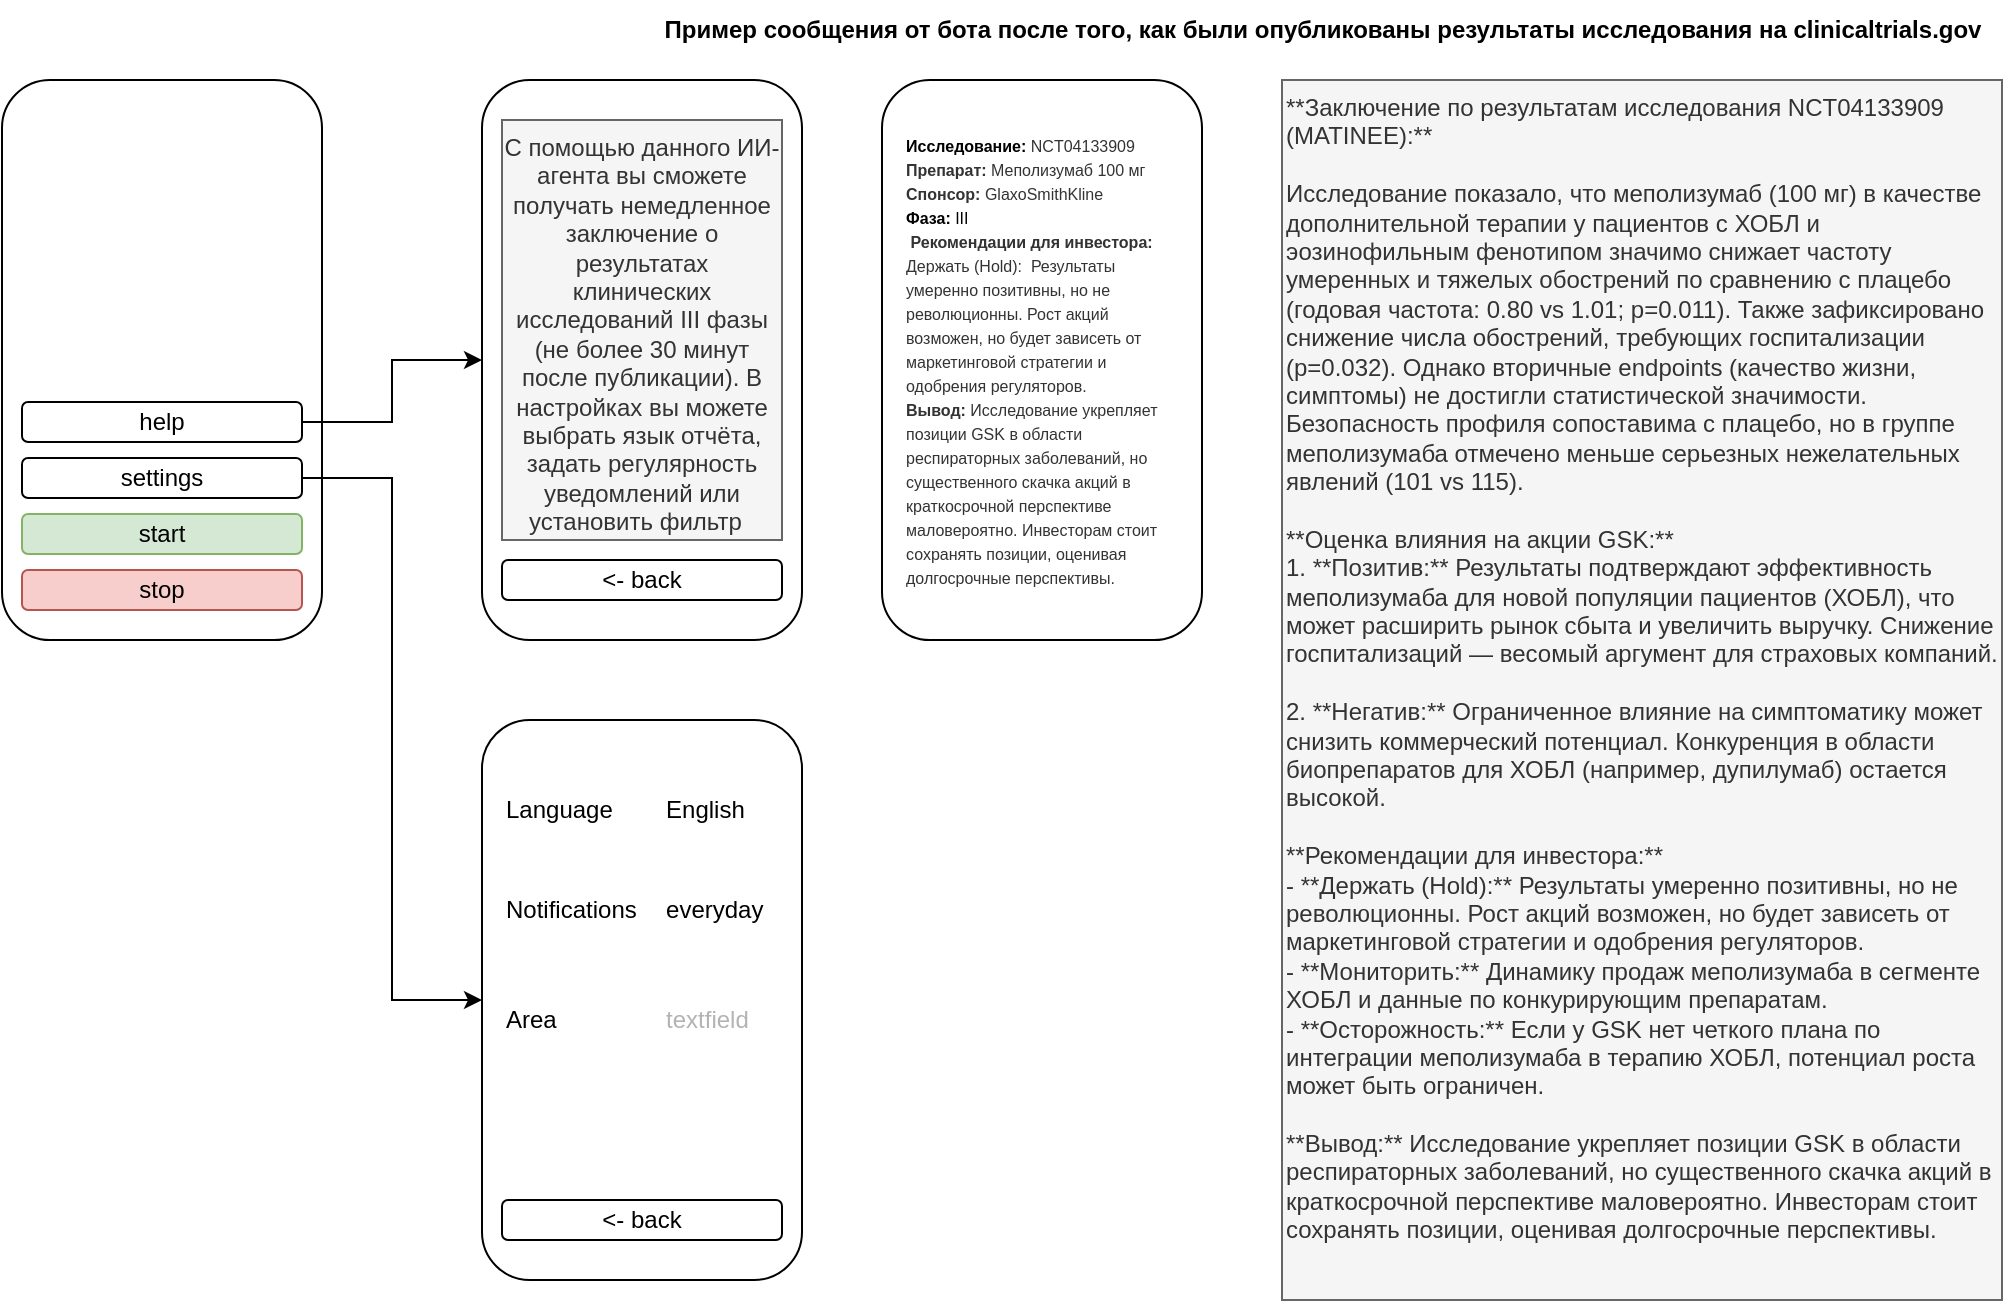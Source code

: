 <mxfile version="28.1.0">
  <diagram name="Page-1" id="xOy_-h1x2GB8F5Z-xOEQ">
    <mxGraphModel dx="1294" dy="742" grid="1" gridSize="10" guides="1" tooltips="1" connect="1" arrows="1" fold="1" page="1" pageScale="1" pageWidth="850" pageHeight="1100" math="0" shadow="0">
      <root>
        <mxCell id="0" />
        <mxCell id="1" parent="0" />
        <mxCell id="Y_6taaVKak_JviH0HHO7-1" value="" style="rounded=1;whiteSpace=wrap;html=1;" vertex="1" parent="1">
          <mxGeometry x="40" y="40" width="160" height="280" as="geometry" />
        </mxCell>
        <mxCell id="Y_6taaVKak_JviH0HHO7-17" style="edgeStyle=orthogonalEdgeStyle;rounded=0;orthogonalLoop=1;jettySize=auto;html=1;exitX=1;exitY=0.5;exitDx=0;exitDy=0;entryX=0;entryY=0.5;entryDx=0;entryDy=0;" edge="1" parent="1" source="Y_6taaVKak_JviH0HHO7-2" target="Y_6taaVKak_JviH0HHO7-13">
          <mxGeometry relative="1" as="geometry" />
        </mxCell>
        <mxCell id="Y_6taaVKak_JviH0HHO7-2" value="help" style="rounded=1;whiteSpace=wrap;html=1;" vertex="1" parent="1">
          <mxGeometry x="50" y="201" width="140" height="20" as="geometry" />
        </mxCell>
        <mxCell id="Y_6taaVKak_JviH0HHO7-12" style="edgeStyle=orthogonalEdgeStyle;rounded=0;orthogonalLoop=1;jettySize=auto;html=1;exitX=1;exitY=0.5;exitDx=0;exitDy=0;entryX=0;entryY=0.5;entryDx=0;entryDy=0;" edge="1" parent="1" source="Y_6taaVKak_JviH0HHO7-3" target="Y_6taaVKak_JviH0HHO7-6">
          <mxGeometry relative="1" as="geometry" />
        </mxCell>
        <mxCell id="Y_6taaVKak_JviH0HHO7-3" value="settings" style="rounded=1;whiteSpace=wrap;html=1;" vertex="1" parent="1">
          <mxGeometry x="50" y="229" width="140" height="20" as="geometry" />
        </mxCell>
        <mxCell id="Y_6taaVKak_JviH0HHO7-4" value="start" style="rounded=1;whiteSpace=wrap;html=1;fillColor=#d5e8d4;strokeColor=#82b366;" vertex="1" parent="1">
          <mxGeometry x="50" y="257" width="140" height="20" as="geometry" />
        </mxCell>
        <mxCell id="Y_6taaVKak_JviH0HHO7-6" value="" style="rounded=1;whiteSpace=wrap;html=1;" vertex="1" parent="1">
          <mxGeometry x="280" y="360" width="160" height="280" as="geometry" />
        </mxCell>
        <mxCell id="Y_6taaVKak_JviH0HHO7-9" value="&amp;lt;- back" style="rounded=1;whiteSpace=wrap;html=1;" vertex="1" parent="1">
          <mxGeometry x="290" y="600" width="140" height="20" as="geometry" />
        </mxCell>
        <mxCell id="Y_6taaVKak_JviH0HHO7-10" value="Language&lt;span style=&quot;white-space: pre;&quot;&gt;&#x9;&lt;/span&gt;&lt;span style=&quot;white-space: pre;&quot;&gt;English&lt;/span&gt;" style="text;html=1;align=left;verticalAlign=middle;whiteSpace=wrap;rounded=0;" vertex="1" parent="1">
          <mxGeometry x="290" y="390" width="140" height="30" as="geometry" />
        </mxCell>
        <mxCell id="Y_6taaVKak_JviH0HHO7-11" value="Notifications&lt;span style=&quot;white-space: pre;&quot;&gt;&#x9;everyday&lt;/span&gt;" style="text;html=1;align=left;verticalAlign=middle;whiteSpace=wrap;rounded=0;" vertex="1" parent="1">
          <mxGeometry x="290" y="440" width="140" height="30" as="geometry" />
        </mxCell>
        <mxCell id="Y_6taaVKak_JviH0HHO7-13" value="" style="rounded=1;whiteSpace=wrap;html=1;" vertex="1" parent="1">
          <mxGeometry x="280" y="40" width="160" height="280" as="geometry" />
        </mxCell>
        <mxCell id="Y_6taaVKak_JviH0HHO7-14" value="&amp;lt;- back" style="rounded=1;whiteSpace=wrap;html=1;" vertex="1" parent="1">
          <mxGeometry x="290" y="280" width="140" height="20" as="geometry" />
        </mxCell>
        <mxCell id="Y_6taaVKak_JviH0HHO7-15" value="С помощью данного ИИ-агента вы сможете получать немедленное заключение о результатах клинических исследований III фазы (не более 30 минут после публикации). В настройках вы можете выбрать язык отчёта, задать регулярность уведомлений или установить фильтр &amp;nbsp;" style="text;html=1;align=center;verticalAlign=top;whiteSpace=wrap;rounded=0;fillColor=#f5f5f5;fontColor=#333333;strokeColor=#666666;" vertex="1" parent="1">
          <mxGeometry x="290" y="60" width="140" height="210" as="geometry" />
        </mxCell>
        <mxCell id="Y_6taaVKak_JviH0HHO7-18" value="Area&lt;span style=&quot;white-space: pre;&quot;&gt;&#x9;&lt;span style=&quot;white-space: pre;&quot;&gt;&#x9;&lt;/span&gt;&lt;span style=&quot;color: rgb(179, 179, 179);&quot;&gt;textfield&lt;/span&gt;&lt;/span&gt;" style="text;html=1;align=left;verticalAlign=middle;whiteSpace=wrap;rounded=0;" vertex="1" parent="1">
          <mxGeometry x="290" y="495" width="140" height="30" as="geometry" />
        </mxCell>
        <mxCell id="Y_6taaVKak_JviH0HHO7-19" value="stop" style="rounded=1;whiteSpace=wrap;html=1;fillColor=#f8cecc;strokeColor=#b85450;" vertex="1" parent="1">
          <mxGeometry x="50" y="285" width="140" height="20" as="geometry" />
        </mxCell>
        <mxCell id="Y_6taaVKak_JviH0HHO7-22" value="&lt;div&gt;**Заключение по результатам исследования NCT04133909 (MATINEE):**&lt;/div&gt;&lt;div&gt;&lt;br&gt;&lt;/div&gt;&lt;div&gt;Исследование показало, что меполизумаб (100 мг) в качестве дополнительной терапии у пациентов с ХОБЛ и эозинофильным фенотипом значимо снижает частоту умеренных и тяжелых обострений по сравнению с плацебо (годовая частота: 0.80 vs 1.01; p=0.011). Также зафиксировано снижение числа обострений, требующих госпитализации (p=0.032). Однако вторичные endpoints (качество жизни, симптомы) не достигли статистической значимости. Безопасность профиля сопоставима с плацебо, но в группе меполизумаба отмечено меньше серьезных нежелательных явлений (101 vs 115).&lt;/div&gt;&lt;div&gt;&lt;br&gt;&lt;/div&gt;&lt;div&gt;**Оценка влияния на акции GSK:**&lt;/div&gt;&lt;div&gt;1. **Позитив:** Результаты подтверждают эффективность меполизумаба для новой популяции пациентов (ХОБЛ), что может расширить рынок сбыта и увеличить выручку. Снижение госпитализаций — весомый аргумент для страховых компаний. &amp;nbsp;&lt;/div&gt;&lt;div&gt;2. **Негатив:** Ограниченное влияние на симптоматику может снизить коммерческий потенциал. Конкуренция в области биопрепаратов для ХОБЛ (например, дупилумаб) остается высокой.&lt;/div&gt;&lt;div&gt;&lt;br&gt;&lt;/div&gt;&lt;div&gt;**Рекомендации для инвестора:**&lt;/div&gt;&lt;div&gt;- **Держать (Hold):** Результаты умеренно позитивны, но не революционны. Рост акций возможен, но будет зависеть от маркетинговой стратегии и одобрения регуляторов. &amp;nbsp;&lt;/div&gt;&lt;div&gt;- **Мониторить:** Динамику продаж меполизумаба в сегменте ХОБЛ и данные по конкурирующим препаратам. &amp;nbsp;&lt;/div&gt;&lt;div&gt;- **Осторожность:** Если у GSK нет четкого плана по интеграции меполизумаба в терапию ХОБЛ, потенциал роста может быть ограничен.&lt;/div&gt;&lt;div&gt;&lt;br&gt;&lt;/div&gt;&lt;div&gt;**Вывод:** Исследование укрепляет позиции GSK в области респираторных заболеваний, но существенного скачка акций в краткосрочной перспективе маловероятно. Инвесторам стоит сохранять позиции, оценивая долгосрочные перспективы.&lt;/div&gt;" style="text;html=1;align=left;verticalAlign=top;whiteSpace=wrap;rounded=0;fillColor=#f5f5f5;fontColor=#333333;strokeColor=#666666;" vertex="1" parent="1">
          <mxGeometry x="680" y="40" width="360" height="610" as="geometry" />
        </mxCell>
        <mxCell id="Y_6taaVKak_JviH0HHO7-24" value="Пример сообщения от бота после того, как были опубликованы результаты исследования на clinicaltrials.gov" style="text;html=1;align=center;verticalAlign=middle;resizable=0;points=[];autosize=1;strokeColor=none;fillColor=none;fontStyle=1" vertex="1" parent="1">
          <mxGeometry x="380" width="640" height="30" as="geometry" />
        </mxCell>
        <mxCell id="Y_6taaVKak_JviH0HHO7-27" value="" style="rounded=1;whiteSpace=wrap;html=1;" vertex="1" parent="1">
          <mxGeometry x="480" y="40" width="160" height="280" as="geometry" />
        </mxCell>
        <mxCell id="Y_6taaVKak_JviH0HHO7-29" value="&lt;font style=&quot;font-size: 8px;&quot;&gt;&lt;b&gt;Исследование:&lt;/b&gt;&lt;font&gt;&amp;nbsp;&lt;span style=&quot;caret-color: rgb(51, 51, 51); color: rgb(51, 51, 51);&quot;&gt;NCT04133909&lt;/span&gt;&lt;/font&gt;&lt;/font&gt;&lt;div&gt;&lt;font color=&quot;#333333&quot;&gt;&lt;span style=&quot;caret-color: rgb(51, 51, 51); font-size: 8px;&quot;&gt;&lt;b&gt;Препарат:&lt;/b&gt; Меполизумаб 100 мг&lt;br&gt;&lt;/span&gt;&lt;/font&gt;&lt;div&gt;&lt;span style=&quot;font-size: 8px;&quot;&gt;&lt;font color=&quot;#333333&quot;&gt;&lt;span style=&quot;caret-color: rgb(51, 51, 51);&quot;&gt;&lt;b&gt;Спонсор:&lt;/b&gt; GlaxoSmithKline&lt;/span&gt;&lt;/font&gt;&lt;/span&gt;&lt;/div&gt;&lt;div&gt;&lt;span style=&quot;font-size: 8px;&quot;&gt;&lt;b&gt;Фаза:&lt;/b&gt; III&lt;/span&gt;&lt;/div&gt;&lt;div&gt;&lt;b&gt;&lt;span style=&quot;font-size: 8px;&quot;&gt;&amp;nbsp;&lt;/span&gt;&lt;span style=&quot;caret-color: rgb(51, 51, 51); color: rgb(51, 51, 51);&quot;&gt;&lt;font style=&quot;font-size: 8px;&quot;&gt;Рекомендации для инвестора:&lt;/font&gt;&lt;/span&gt;&lt;/b&gt;&lt;/div&gt;&lt;div style=&quot;caret-color: rgb(51, 51, 51); color: rgb(51, 51, 51);&quot;&gt;&lt;font style=&quot;font-size: 8px;&quot;&gt;Держать (Hold): &amp;nbsp;Результаты умеренно позитивны, но не революционны. Рост акций возможен, но будет зависеть от маркетинговой стратегии и одобрения регуляторов. &amp;nbsp;&lt;/font&gt;&lt;/div&gt;&lt;div style=&quot;caret-color: rgb(51, 51, 51); color: rgb(51, 51, 51);&quot;&gt;&lt;span style=&quot;caret-color: rgb(51, 51, 51); color: rgb(51, 51, 51);&quot;&gt;&lt;font style=&quot;font-size: 8px;&quot;&gt;&lt;b&gt;Вывод:&lt;/b&gt; Исследование укрепляет позиции GSK в области респираторных заболеваний, но существенного скачка акций в краткосрочной перспективе маловероятно. Инвесторам стоит сохранять позиции, оценивая долгосрочные перспективы.&lt;/font&gt;&lt;/span&gt;&lt;span style=&quot;color: rgb(0, 0, 0); font-size: 8px;&quot;&gt;&amp;nbsp;&lt;/span&gt;&lt;br&gt;&lt;/div&gt;&lt;/div&gt;" style="text;html=1;align=left;verticalAlign=top;whiteSpace=wrap;rounded=0;fontSize=10;" vertex="1" parent="1">
          <mxGeometry x="490" y="60" width="140" height="210" as="geometry" />
        </mxCell>
      </root>
    </mxGraphModel>
  </diagram>
</mxfile>

